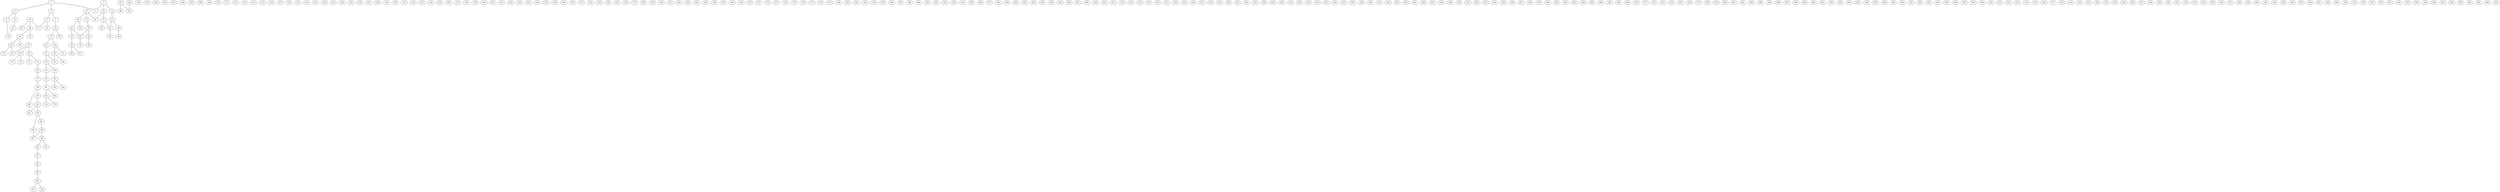 graph molecule_847 {
	1	 [chem=C];
	2	 [chem=C];
	1 -- 2	 [valence=1];
	3	 [chem=O];
	1 -- 3	 [valence=1];
	4	 [chem=C];
	1 -- 4	 [valence=1];
	5	 [chem=N];
	2 -- 5	 [valence=1];
	6	 [chem=C];
	2 -- 6	 [valence=1];
	8	 [chem=C];
	4 -- 8	 [valence=2];
	9	 [chem=N];
	4 -- 9	 [valence=1];
	10	 [chem=C];
	5 -- 10	 [valence=1];
	11	 [chem=N];
	6 -- 11	 [valence=1];
	12	 [chem=O];
	6 -- 12	 [valence=2];
	7	 [chem=C];
	7 -- 3	 [valence=1];
	13	 [chem=C];
	7 -- 13	 [valence=1];
	14	 [chem=O];
	7 -- 14	 [valence=1];
	15	 [chem=N];
	8 -- 15	 [valence=1];
	16	 [chem=C];
	9 -- 16	 [valence=2];
	17	 [chem=C];
	10 -- 17	 [valence=1];
	18	 [chem=O];
	10 -- 18	 [valence=2];
	20	 [chem=O];
	13 -- 20	 [valence=1];
	21	 [chem=C];
	13 -- 21	 [valence=1];
	22	 [chem=C];
	14 -- 22	 [valence=1];
	15 -- 16	 [valence=1];
	23	 [chem=N];
	17 -- 23	 [valence=1];
	24	 [chem=C];
	17 -- 24	 [valence=2];
	19	 [chem=C];
	19 -- 11	 [valence=1];
	25	 [chem=C];
	19 -- 25	 [valence=1];
	26	 [chem=C];
	19 -- 26	 [valence=1];
	28	 [chem=C];
	21 -- 28	 [valence=1];
	29	 [chem=O];
	21 -- 29	 [valence=1];
	22 -- 28	 [valence=1];
	30	 [chem=C];
	22 -- 30	 [valence=1];
	31	 [chem=C];
	23 -- 31	 [valence=2];
	32	 [chem=C];
	24 -- 32	 [valence=1];
	33	 [chem=C];
	24 -- 33	 [valence=1];
	34	 [chem=C];
	25 -- 34	 [valence=1];
	35	 [chem=O];
	25 -- 35	 [valence=1];
	27	 [chem=C];
	27 -- 20	 [valence=1];
	36	 [chem=C];
	27 -- 36	 [valence=1];
	37	 [chem=O];
	27 -- 37	 [valence=1];
	38	 [chem=O];
	28 -- 38	 [valence=1];
	39	 [chem=O];
	30 -- 39	 [valence=1];
	40	 [chem=C];
	31 -- 40	 [valence=1];
	41	 [chem=N];
	31 -- 41	 [valence=1];
	32 -- 41	 [valence=2];
	42	 [chem=N];
	32 -- 42	 [valence=1];
	43	 [chem=C];
	34 -- 43	 [valence=1];
	44	 [chem=C];
	34 -- 44	 [valence=1];
	45	 [chem=C];
	36 -- 45	 [valence=1];
	46	 [chem=O];
	36 -- 46	 [valence=1];
	47	 [chem=C];
	37 -- 47	 [valence=1];
	48	 [chem=N];
	40 -- 48	 [valence=1];
	49	 [chem=C];
	40 -- 49	 [valence=1];
	50	 [chem=N];
	43 -- 50	 [valence=1];
	51	 [chem=O];
	43 -- 51	 [valence=2];
	52	 [chem=C];
	45 -- 52	 [valence=1];
	53	 [chem=O];
	45 -- 53	 [valence=1];
	47 -- 52	 [valence=1];
	54	 [chem=C];
	47 -- 54	 [valence=1];
	55	 [chem=C];
	48 -- 55	 [valence=1];
	56	 [chem=C];
	49 -- 56	 [valence=1];
	58	 [chem=O];
	52 -- 58	 [valence=1];
	59	 [chem=C];
	53 -- 59	 [valence=1];
	60	 [chem=O];
	54 -- 60	 [valence=1];
	61	 [chem=C];
	55 -- 61	 [valence=1];
	62	 [chem=N];
	56 -- 62	 [valence=1];
	63	 [chem=O];
	56 -- 63	 [valence=2];
	57	 [chem=C];
	57 -- 50	 [valence=1];
	64	 [chem=C];
	57 -- 64	 [valence=1];
	65	 [chem=C];
	57 -- 65	 [valence=1];
	66	 [chem=N];
	59 -- 66	 [valence=1];
	67	 [chem=O];
	59 -- 67	 [valence=2];
	68	 [chem=C];
	61 -- 68	 [valence=1];
	69	 [chem=N];
	61 -- 69	 [valence=1];
	70	 [chem=N];
	64 -- 70	 [valence=1];
	71	 [chem=O];
	64 -- 71	 [valence=2];
	72	 [chem=C];
	65 -- 72	 [valence=1];
	73	 [chem=O];
	65 -- 73	 [valence=1];
	74	 [chem=N];
	68 -- 74	 [valence=1];
	75	 [chem=O];
	68 -- 75	 [valence=2];
	76	 [chem=C];
	70 -- 76	 [valence=1];
	77	 [chem=C];
	76 -- 77	 [valence=1];
	78	 [chem=C];
	77 -- 78	 [valence=1];
	79	 [chem=N];
	78 -- 79	 [valence=2];
	80	 [chem=S];
	78 -- 80	 [valence=1];
	81	 [chem=C];
	79 -- 81	 [valence=1];
	82	 [chem=C];
	80 -- 82	 [valence=1];
	81 -- 82	 [valence=2];
	83	 [chem=C];
	81 -- 83	 [valence=1];
	84	 [chem=S];
	83 -- 84	 [valence=1];
	85	 [chem=N];
	83 -- 85	 [valence=2];
	86	 [chem=C];
	84 -- 86	 [valence=1];
	87	 [chem=C];
	85 -- 87	 [valence=1];
	86 -- 87	 [valence=2];
	88	 [chem=C];
	86 -- 88	 [valence=1];
	89	 [chem=N];
	88 -- 89	 [valence=1];
	90	 [chem=O];
	88 -- 90	 [valence=2];
	91	 [chem=C];
	89 -- 91	 [valence=1];
	92	 [chem=C];
	91 -- 92	 [valence=1];
	93	 [chem=C];
	92 -- 93	 [valence=1];
	94	 [chem=S];
	93 -- 94	 [valence=1];
	95	 [chem=C];
	94 -- 95	 [valence=1];
	96	 [chem=C];
	94 -- 96	 [valence=1];
	97	 [chem=C];
	98	 [chem=C];
	97 -- 98	 [valence=1];
	99	 [chem=O];
	97 -- 99	 [valence=1];
	100	 [chem=C];
	101	 [chem=N];
	102	 [chem=C];
	103	 [chem=C];
	103 -- 99	 [valence=1];
	104	 [chem=C];
	105	 [chem=N];
	106	 [chem=C];
	107	 [chem=N];
	108	 [chem=O];
	109	 [chem=C];
	110	 [chem=O];
	111	 [chem=N];
	112	 [chem=C];
	113	 [chem=C];
	114	 [chem=O];
	115	 [chem=C];
	116	 [chem=O];
	117	 [chem=C];
	118	 [chem=C];
	119	 [chem=N];
	120	 [chem=C];
	121	 [chem=C];
	122	 [chem=C];
	123	 [chem=C];
	124	 [chem=C];
	125	 [chem=O];
	126	 [chem=C];
	127	 [chem=C];
	128	 [chem=C];
	129	 [chem=C];
	130	 [chem=C];
	131	 [chem=O];
	132	 [chem=C];
	133	 [chem=O];
	134	 [chem=O];
	135	 [chem=O];
	136	 [chem=C];
	137	 [chem=N];
	138	 [chem=N];
	139	 [chem=C];
	140	 [chem=C];
	141	 [chem=C];
	142	 [chem=O];
	143	 [chem=C];
	144	 [chem=N];
	145	 [chem=C];
	146	 [chem=N];
	147	 [chem=O];
	148	 [chem=C];
	149	 [chem=O];
	150	 [chem=C];
	151	 [chem=C];
	152	 [chem=C];
	153	 [chem=C];
	154	 [chem=O];
	155	 [chem=C];
	156	 [chem=O];
	157	 [chem=C];
	158	 [chem=N];
	159	 [chem=O];
	160	 [chem=C];
	161	 [chem=C];
	162	 [chem=N];
	163	 [chem=O];
	164	 [chem=C];
	165	 [chem=N];
	166	 [chem=N];
	167	 [chem=O];
	168	 [chem=C];
	169	 [chem=O];
	170	 [chem=N];
	171	 [chem=O];
	172	 [chem=C];
	173	 [chem=C];
	174	 [chem=C];
	175	 [chem=N];
	176	 [chem=S];
	177	 [chem=C];
	178	 [chem=C];
	179	 [chem=C];
	180	 [chem=S];
	181	 [chem=N];
	182	 [chem=C];
	183	 [chem=C];
	184	 [chem=C];
	185	 [chem=N];
	186	 [chem=O];
	187	 [chem=C];
	188	 [chem=C];
	189	 [chem=C];
	190	 [chem=S];
	191	 [chem=C];
	192	 [chem=C];
	193	 [chem=S];
	194	 [chem=O];
	195	 [chem=O];
	196	 [chem=O];
	197	 [chem=O];
	198	 [chem=H];
	199	 [chem=H];
	200	 [chem=H];
	201	 [chem=H];
	202	 [chem=H];
	203	 [chem=H];
	204	 [chem=H];
	205	 [chem=H];
	206	 [chem=H];
	207	 [chem=H];
	208	 [chem=H];
	209	 [chem=H];
	210	 [chem=H];
	211	 [chem=H];
	212	 [chem=H];
	213	 [chem=H];
	214	 [chem=H];
	215	 [chem=H];
	216	 [chem=H];
	217	 [chem=H];
	218	 [chem=H];
	219	 [chem=H];
	220	 [chem=H];
	221	 [chem=H];
	222	 [chem=H];
	223	 [chem=H];
	224	 [chem=H];
	225	 [chem=H];
	226	 [chem=H];
	227	 [chem=H];
	228	 [chem=H];
	229	 [chem=H];
	230	 [chem=H];
	231	 [chem=H];
	232	 [chem=H];
	233	 [chem=H];
	234	 [chem=H];
	235	 [chem=H];
	236	 [chem=H];
	237	 [chem=H];
	238	 [chem=H];
	239	 [chem=H];
	240	 [chem=H];
	241	 [chem=H];
	242	 [chem=H];
	243	 [chem=H];
	244	 [chem=H];
	245	 [chem=H];
	246	 [chem=H];
	247	 [chem=H];
	248	 [chem=H];
	249	 [chem=H];
	250	 [chem=H];
	251	 [chem=H];
	252	 [chem=H];
	253	 [chem=H];
	254	 [chem=H];
	255	 [chem=H];
	256	 [chem=H];
	257	 [chem=H];
	258	 [chem=H];
	259	 [chem=H];
	260	 [chem=H];
	261	 [chem=H];
	262	 [chem=H];
	263	 [chem=H];
	264	 [chem=H];
	265	 [chem=H];
	266	 [chem=H];
	267	 [chem=H];
	268	 [chem=H];
	269	 [chem=H];
	270	 [chem=H];
	271	 [chem=H];
	272	 [chem=H];
	273	 [chem=H];
	274	 [chem=H];
	275	 [chem=H];
	276	 [chem=H];
	277	 [chem=H];
	278	 [chem=H];
	279	 [chem=H];
	280	 [chem=H];
	281	 [chem=H];
	282	 [chem=H];
	283	 [chem=H];
	284	 [chem=H];
	285	 [chem=H];
	286	 [chem=H];
	287	 [chem=H];
	288	 [chem=H];
	289	 [chem=H];
	290	 [chem=H];
	291	 [chem=H];
	292	 [chem=H];
	293	 [chem=H];
	294	 [chem=H];
	295	 [chem=H];
	296	 [chem=H];
	297	 [chem=H];
	298	 [chem=H];
	299	 [chem=H];
	300	 [chem=H];
	301	 [chem=H];
	302	 [chem=H];
	303	 [chem=H];
	304	 [chem=H];
	305	 [chem=H];
	306	 [chem=H];
	307	 [chem=H];
	308	 [chem=H];
	309	 [chem=H];
	310	 [chem=H];
	311	 [chem=H];
	312	 [chem=H];
	313	 [chem=H];
	314	 [chem=H];
	315	 [chem=H];
	316	 [chem=H];
	317	 [chem=H];
	318	 [chem=H];
	319	 [chem=H];
	320	 [chem=H];
	321	 [chem=H];
	322	 [chem=H];
	323	 [chem=H];
	324	 [chem=H];
	325	 [chem=H];
	326	 [chem=H];
	327	 [chem=H];
	328	 [chem=H];
	329	 [chem=H];
	330	 [chem=H];
	331	 [chem=H];
	332	 [chem=H];
	333	 [chem=H];
	334	 [chem=H];
	335	 [chem=H];
	336	 [chem=H];
	337	 [chem=H];
	338	 [chem=H];
	339	 [chem=H];
	340	 [chem=H];
	341	 [chem=H];
	342	 [chem=H];
	343	 [chem=H];
	344	 [chem=H];
	345	 [chem=H];
	346	 [chem=H];
	347	 [chem=H];
	348	 [chem=H];
	349	 [chem=H];
	350	 [chem=H];
	351	 [chem=H];
	352	 [chem=H];
	353	 [chem=H];
	354	 [chem=H];
	355	 [chem=H];
	356	 [chem=H];
	357	 [chem=H];
	358	 [chem=H];
	359	 [chem=H];
	360	 [chem=H];
	361	 [chem=H];
	362	 [chem=H];
	363	 [chem=H];
	364	 [chem=H];
	365	 [chem=H];
	366	 [chem=H];
	367	 [chem=H];
}
